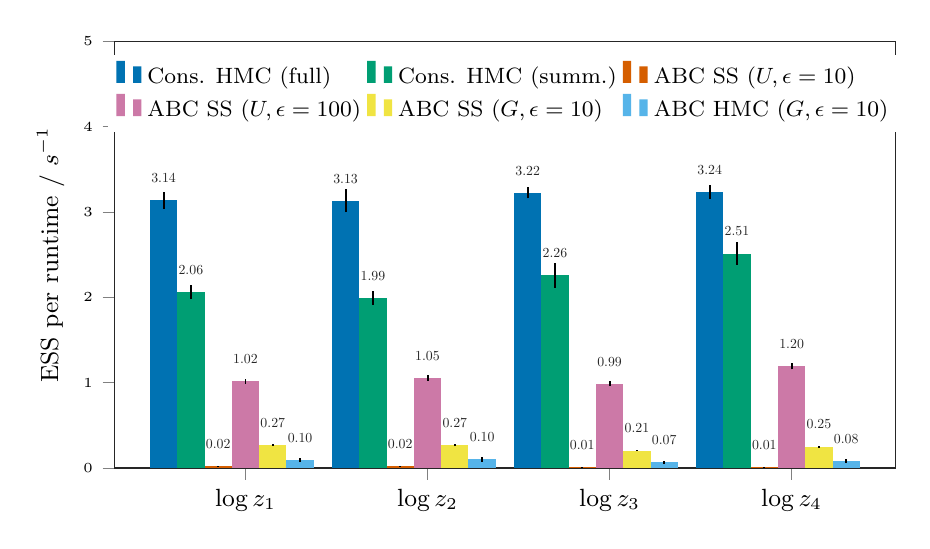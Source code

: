 % This file was created by matplotlib2tikz v0.6.11.
\begin{tikzpicture}

\definecolor{color1}{rgb}{0,0.62,0.451};
\definecolor{color0}{rgb}{0,0.447,0.698};
\definecolor{color3}{rgb}{0.8,0.475,0.655};
\definecolor{color2}{rgb}{0.835,0.369,0};
\definecolor{color5}{rgb}{0.337,0.706,0.914};
\definecolor{color4}{rgb}{0.941,0.894,0.259};

\begin{axis}[
ylabel={\small ESS per runtime / $s^{-1}$},
width=115mm,
height=7cm,
xmin=-0.22, xmax=4.07,
ymin=0, ymax=5.,
xtick={0.5,1.5,2.5,3.5},
xticklabels={{\small $\log z_1$},{\small $\log z_2$},{\small $\log z_3$},{\small $\log z_4$}},
tick align=outside,
tick pos=left,
x grid style={white!80.0!black},
y grid style={white!80.0!black},
axis line style={lightgray!20.0!black},
every tick label/.append style={font=\tiny},
legend columns=3,
legend style={at={(0.5,0.97)}, anchor=north, draw=none},
legend cell align={left},
legend entries={
  {\footnotesize Cons. HMC (full)},
  {\footnotesize Cons. HMC (summ.)},
  {\footnotesize ABC SS $(U, \epsilon=10)$},
  {\footnotesize ABC SS $(U, \epsilon=100)$},
  {\footnotesize ABC SS $(G, \epsilon=10)$},
  {\footnotesize ABC HMC $(G, \epsilon=10)$}
}
]
\addlegendimage{ybar,ybar legend,fill=color0,draw opacity=0};
\draw[fill=color0,draw opacity=0] (axis cs:-0.025,0) rectangle (axis cs:0.125,3.137);
\draw[fill=color0,draw opacity=0] (axis cs:0.975,0) rectangle (axis cs:1.125,3.131);
\draw[fill=color0,draw opacity=0] (axis cs:1.975,0) rectangle (axis cs:2.125,3.224);
\draw[fill=color0,draw opacity=0] (axis cs:2.975,0) rectangle (axis cs:3.125,3.237);
\addlegendimage{ybar,ybar legend,fill=color1,draw opacity=0};
\draw[fill=color1,draw opacity=0] (axis cs:0.125,0) rectangle (axis cs:0.275,2.061);
\draw[fill=color1,draw opacity=0] (axis cs:1.125,0) rectangle (axis cs:1.275,1.993);
\draw[fill=color1,draw opacity=0] (axis cs:2.125,0) rectangle (axis cs:2.275,2.259);
\draw[fill=color1,draw opacity=0] (axis cs:3.125,0) rectangle (axis cs:3.275,2.513);
\addlegendimage{ybar,ybar legend,fill=color2,draw opacity=0};
\draw[fill=color2,draw opacity=0] (axis cs:0.275,0) rectangle (axis cs:0.425,0.019);
\draw[fill=color2,draw opacity=0] (axis cs:1.275,0) rectangle (axis cs:1.425,0.019);
\draw[fill=color2,draw opacity=0] (axis cs:2.275,0) rectangle (axis cs:2.425,0.013);
\draw[fill=color2,draw opacity=0] (axis cs:3.275,0) rectangle (axis cs:3.425,0.013);
\addlegendimage{ybar,ybar legend,fill=color3,draw opacity=0};
\draw[fill=color3,draw opacity=0] (axis cs:0.425,0) rectangle (axis cs:0.575,1.015);
\draw[fill=color3,draw opacity=0] (axis cs:1.425,0) rectangle (axis cs:1.575,1.055);
\draw[fill=color3,draw opacity=0] (axis cs:2.425,0) rectangle (axis cs:2.575,0.987);
\draw[fill=color3,draw opacity=0] (axis cs:3.425,0) rectangle (axis cs:3.575,1.195);
\addlegendimage{ybar,ybar legend,fill=color4,draw opacity=0};
\draw[fill=color4,draw opacity=0] (axis cs:0.575,0) rectangle (axis cs:0.725,0.271);
\draw[fill=color4,draw opacity=0] (axis cs:1.575,0) rectangle (axis cs:1.725,0.267);
\draw[fill=color4,draw opacity=0] (axis cs:2.575,0) rectangle (axis cs:2.725,0.205);
\draw[fill=color4,draw opacity=0] (axis cs:3.575,0) rectangle (axis cs:3.725,0.251);
\addlegendimage{ybar,ybar legend,fill=color5,draw opacity=0};
\draw[fill=color5,draw opacity=0] (axis cs:0.725,0) rectangle (axis cs:0.875,0.095);
\draw[fill=color5,draw opacity=0] (axis cs:1.725,0) rectangle (axis cs:1.875,0.101);
\draw[fill=color5,draw opacity=0] (axis cs:2.725,0) rectangle (axis cs:2.875,0.067);
\draw[fill=color5,draw opacity=0] (axis cs:3.725,0) rectangle (axis cs:3.875,0.082);

\path [draw=black, line width=0.7pt] (axis cs:0.05,3.038)--(axis cs:0.05,3.237);

\path [draw=black, line width=0.7pt] (axis cs:1.05,2.998)--(axis cs:1.05,3.264);

\path [draw=black, line width=0.7pt] (axis cs:2.05,3.159)--(axis cs:2.05,3.288);

\path [draw=black, line width=0.7pt] (axis cs:3.05,3.153)--(axis cs:3.05,3.322);

\path [draw=black, line width=0.7pt] (axis cs:0.2,1.98)--(axis cs:0.2,2.142);

\path [draw=black, line width=0.7pt] (axis cs:1.2,1.911)--(axis cs:1.2,2.074);

\path [draw=black, line width=0.7pt] (axis cs:2.2,2.11)--(axis cs:2.2,2.408);

\path [draw=black, line width=0.7pt] (axis cs:3.2,2.38)--(axis cs:3.2,2.646);

\path [draw=black, line width=0.7pt] (axis cs:0.35,0.016)--(axis cs:0.35,0.023);

\path [draw=black, line width=0.7pt] (axis cs:1.35,0.016)--(axis cs:1.35,0.023);

\path [draw=black, line width=0.7pt] (axis cs:2.35,0.01)--(axis cs:2.35,0.015);

\path [draw=black, line width=0.7pt] (axis cs:3.35,0.011)--(axis cs:3.35,0.015);

\path [draw=black, line width=0.7pt] (axis cs:0.5,0.99)--(axis cs:0.5,1.041);

\path [draw=black, line width=0.7pt] (axis cs:1.5,1.023)--(axis cs:1.5,1.087);

\path [draw=black, line width=0.7pt] (axis cs:2.5,0.959)--(axis cs:2.5,1.014);

\path [draw=black, line width=0.7pt] (axis cs:3.5,1.156)--(axis cs:3.5,1.235);

\path [draw=black, line width=0.7pt] (axis cs:0.65,0.26)--(axis cs:0.65,0.283);

\path [draw=black, line width=0.7pt] (axis cs:1.65,0.255)--(axis cs:1.65,0.279);

\path [draw=black, line width=0.7pt] (axis cs:2.65,0.197)--(axis cs:2.65,0.213);

\path [draw=black, line width=0.7pt] (axis cs:3.65,0.24)--(axis cs:3.65,0.262);

\path [draw=black, line width=0.7pt] (axis cs:0.8,0.07)--(axis cs:0.8,0.12);

\path [draw=black, line width=0.7pt] (axis cs:1.8,0.074)--(axis cs:1.8,0.127);

\path [draw=black, line width=0.7pt] (axis cs:2.8,0.048)--(axis cs:2.8,0.087);

\path [draw=black, line width=0.7pt] (axis cs:3.8,0.059)--(axis cs:3.8,0.106);

\node at (axis cs:0.05,3.287)[
  scale=0.5,
  anchor=south,
  text=lightgray!20.0!black,
  rotate=0.0
]{3.14};
\node at (axis cs:1.05,3.281)[
  scale=0.5,
  anchor=south,
  text=lightgray!20.0!black,
  rotate=0.0
]{3.13};
\node at (axis cs:2.05,3.374)[
  scale=0.5,
  anchor=south,
  text=lightgray!20.0!black,
  rotate=0.0
]{3.22};
\node at (axis cs:3.05,3.387)[
  scale=0.5,
  anchor=south,
  text=lightgray!20.0!black,
  rotate=0.0
]{3.24};
\node at (axis cs:0.2,2.211)[
  scale=0.5,
  anchor=south,
  text=lightgray!20.0!black,
  rotate=0.0
]{2.06};
\node at (axis cs:1.2,2.143)[
  scale=0.5,
  anchor=south,
  text=lightgray!20.0!black,
  rotate=0.0
]{1.99};
\node at (axis cs:2.2,2.409)[
  scale=0.5,
  anchor=south,
  text=lightgray!20.0!black,
  rotate=0.0
]{2.26};
\node at (axis cs:3.2,2.663)[
  scale=0.5,
  anchor=south,
  text=lightgray!20.0!black,
  rotate=0.0
]{2.51};
\node at (axis cs:0.35,0.169)[
  scale=0.5,
  anchor=south,
  text=lightgray!20.0!black,
  rotate=0.0
]{0.02};
\node at (axis cs:1.35,0.169)[
  scale=0.5,
  anchor=south,
  text=lightgray!20.0!black,
  rotate=0.0
]{0.02};
\node at (axis cs:2.35,0.163)[
  scale=0.5,
  anchor=south,
  text=lightgray!20.0!black,
  rotate=0.0
]{0.01};
\node at (axis cs:3.35,0.163)[
  scale=0.5,
  anchor=south,
  text=lightgray!20.0!black,
  rotate=0.0
]{0.01};
\node at (axis cs:0.5,1.165)[
  scale=0.5,
  anchor=south,
  text=lightgray!20.0!black,
  rotate=0.0
]{1.02};
\node at (axis cs:1.5,1.205)[
  scale=0.5,
  anchor=south,
  text=lightgray!20.0!black,
  rotate=0.0
]{1.05};
\node at (axis cs:2.5,1.137)[
  scale=0.5,
  anchor=south,
  text=lightgray!20.0!black,
  rotate=0.0
]{0.99};
\node at (axis cs:3.5,1.345)[
  scale=0.5,
  anchor=south,
  text=lightgray!20.0!black,
  rotate=0.0
]{1.20};
\node at (axis cs:0.65,0.421)[
  scale=0.5,
  anchor=south,
  text=lightgray!20.0!black,
  rotate=0.0
]{0.27};
\node at (axis cs:1.65,0.417)[
  scale=0.5,
  anchor=south,
  text=lightgray!20.0!black,
  rotate=0.0
]{0.27};
\node at (axis cs:2.65,0.355)[
  scale=0.5,
  anchor=south,
  text=lightgray!20.0!black,
  rotate=0.0
]{0.21};
\node at (axis cs:3.65,0.401)[
  scale=0.5,
  anchor=south,
  text=lightgray!20.0!black,
  rotate=0.0
]{0.25};
\node at (axis cs:0.8,0.245)[
  scale=0.5,
  anchor=south,
  text=lightgray!20.0!black,
  rotate=0.0
]{0.10};
\node at (axis cs:1.8,0.251)[
  scale=0.5,
  anchor=south,
  text=lightgray!20.0!black,
  rotate=0.0
]{0.10};
\node at (axis cs:2.8,0.217)[
  scale=0.5,
  anchor=south,
  text=lightgray!20.0!black,
  rotate=0.0
]{ 0.07};
\node at (axis cs:3.8,0.232)[
  scale=0.5,
  anchor=south,
  text=lightgray!20.0!black,
  rotate=0.0
]{0.08};

\end{axis}

\end{tikzpicture}
